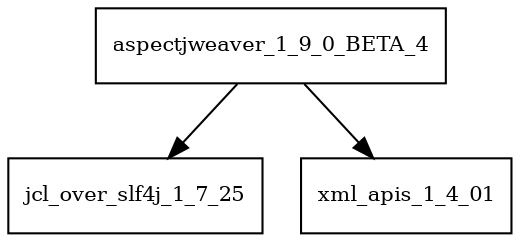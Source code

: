 digraph aspectjweaver_1_9_0_BETA_4_dependencies {
  node [shape = box, fontsize=10.0];
  aspectjweaver_1_9_0_BETA_4 -> jcl_over_slf4j_1_7_25;
  aspectjweaver_1_9_0_BETA_4 -> xml_apis_1_4_01;
}
